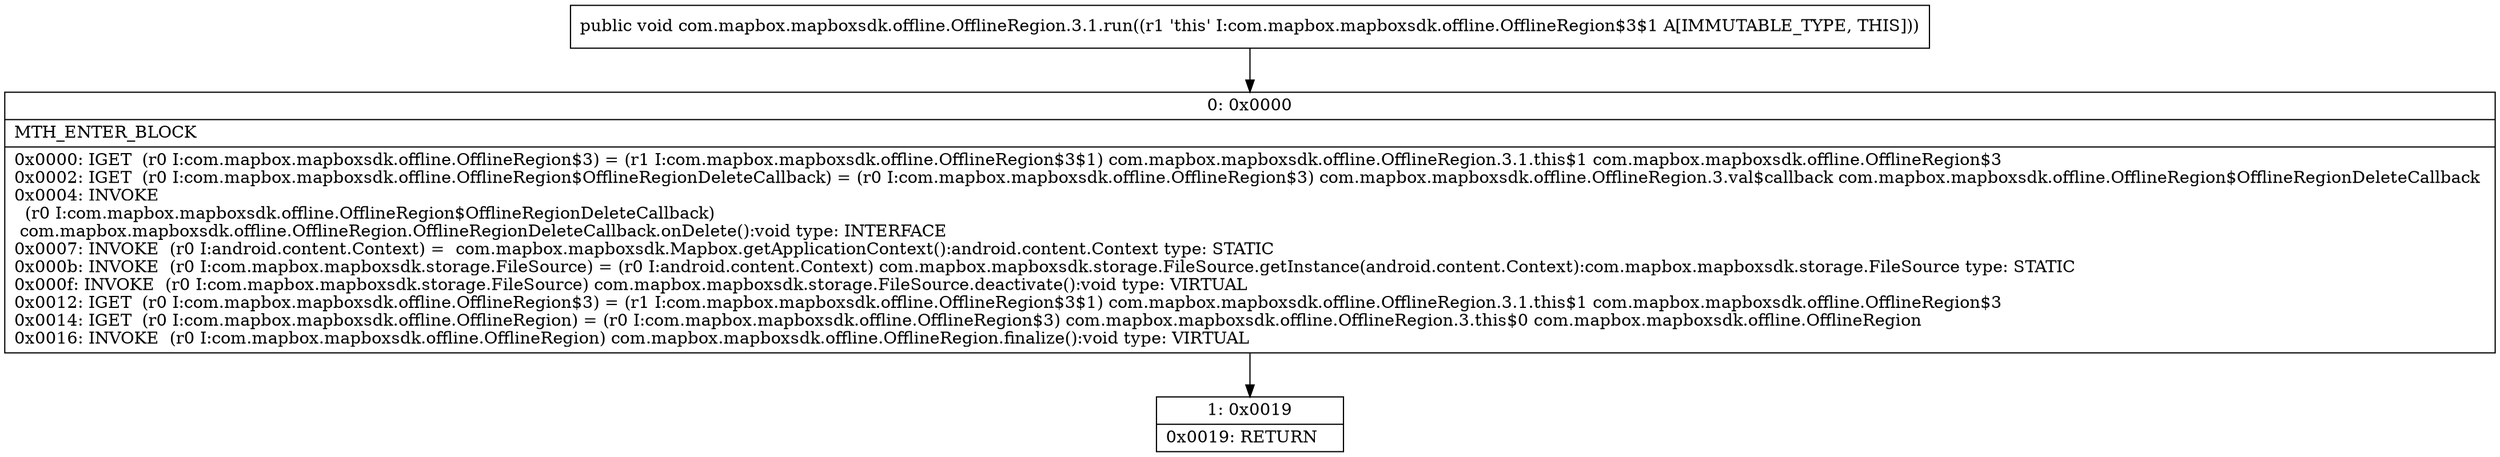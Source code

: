 digraph "CFG forcom.mapbox.mapboxsdk.offline.OfflineRegion.3.1.run()V" {
Node_0 [shape=record,label="{0\:\ 0x0000|MTH_ENTER_BLOCK\l|0x0000: IGET  (r0 I:com.mapbox.mapboxsdk.offline.OfflineRegion$3) = (r1 I:com.mapbox.mapboxsdk.offline.OfflineRegion$3$1) com.mapbox.mapboxsdk.offline.OfflineRegion.3.1.this$1 com.mapbox.mapboxsdk.offline.OfflineRegion$3 \l0x0002: IGET  (r0 I:com.mapbox.mapboxsdk.offline.OfflineRegion$OfflineRegionDeleteCallback) = (r0 I:com.mapbox.mapboxsdk.offline.OfflineRegion$3) com.mapbox.mapboxsdk.offline.OfflineRegion.3.val$callback com.mapbox.mapboxsdk.offline.OfflineRegion$OfflineRegionDeleteCallback \l0x0004: INVOKE  \l  (r0 I:com.mapbox.mapboxsdk.offline.OfflineRegion$OfflineRegionDeleteCallback)\l com.mapbox.mapboxsdk.offline.OfflineRegion.OfflineRegionDeleteCallback.onDelete():void type: INTERFACE \l0x0007: INVOKE  (r0 I:android.content.Context) =  com.mapbox.mapboxsdk.Mapbox.getApplicationContext():android.content.Context type: STATIC \l0x000b: INVOKE  (r0 I:com.mapbox.mapboxsdk.storage.FileSource) = (r0 I:android.content.Context) com.mapbox.mapboxsdk.storage.FileSource.getInstance(android.content.Context):com.mapbox.mapboxsdk.storage.FileSource type: STATIC \l0x000f: INVOKE  (r0 I:com.mapbox.mapboxsdk.storage.FileSource) com.mapbox.mapboxsdk.storage.FileSource.deactivate():void type: VIRTUAL \l0x0012: IGET  (r0 I:com.mapbox.mapboxsdk.offline.OfflineRegion$3) = (r1 I:com.mapbox.mapboxsdk.offline.OfflineRegion$3$1) com.mapbox.mapboxsdk.offline.OfflineRegion.3.1.this$1 com.mapbox.mapboxsdk.offline.OfflineRegion$3 \l0x0014: IGET  (r0 I:com.mapbox.mapboxsdk.offline.OfflineRegion) = (r0 I:com.mapbox.mapboxsdk.offline.OfflineRegion$3) com.mapbox.mapboxsdk.offline.OfflineRegion.3.this$0 com.mapbox.mapboxsdk.offline.OfflineRegion \l0x0016: INVOKE  (r0 I:com.mapbox.mapboxsdk.offline.OfflineRegion) com.mapbox.mapboxsdk.offline.OfflineRegion.finalize():void type: VIRTUAL \l}"];
Node_1 [shape=record,label="{1\:\ 0x0019|0x0019: RETURN   \l}"];
MethodNode[shape=record,label="{public void com.mapbox.mapboxsdk.offline.OfflineRegion.3.1.run((r1 'this' I:com.mapbox.mapboxsdk.offline.OfflineRegion$3$1 A[IMMUTABLE_TYPE, THIS])) }"];
MethodNode -> Node_0;
Node_0 -> Node_1;
}

